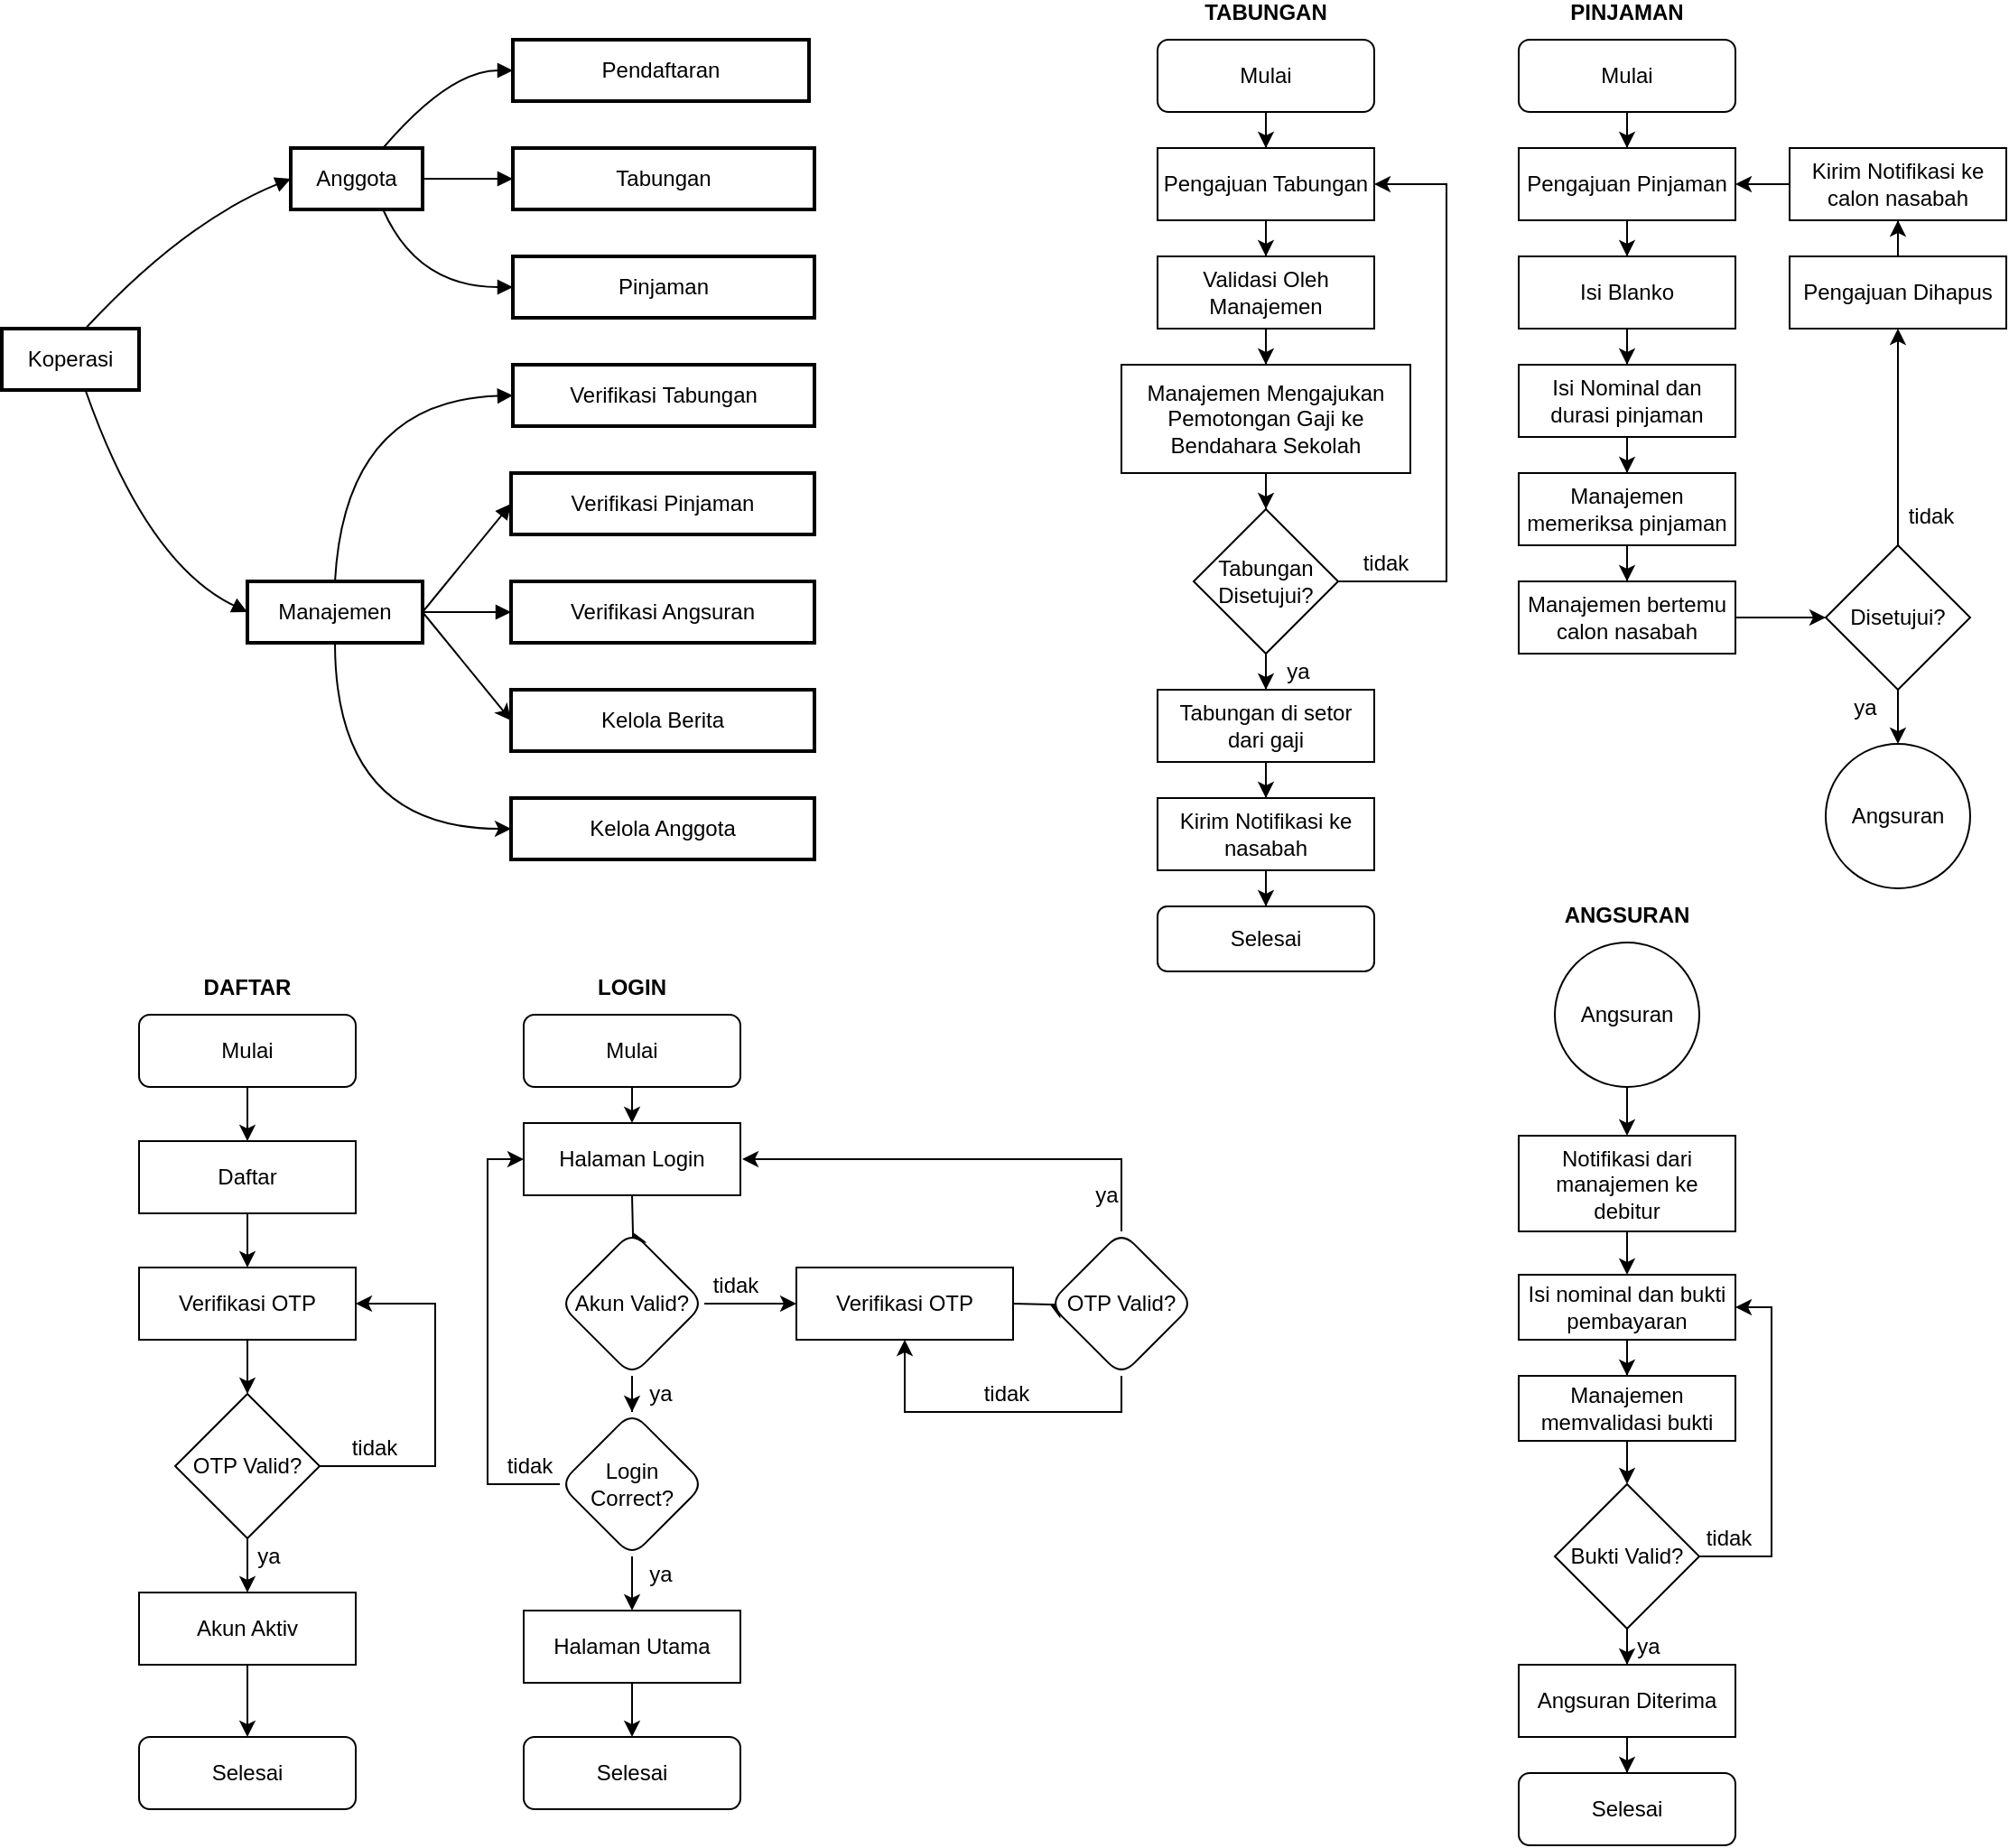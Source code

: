 <mxfile version="21.6.1" type="github">
  <diagram name="Page-1" id="gbfR1mwo9simhEl2wfYh">
    <mxGraphModel dx="3070" dy="2148" grid="0" gridSize="10" guides="1" tooltips="1" connect="1" arrows="1" fold="1" page="1" pageScale="1" pageWidth="850" pageHeight="1100" math="0" shadow="0">
      <root>
        <mxCell id="0" />
        <mxCell id="1" parent="0" />
        <mxCell id="2" value="Koperasi" style="whiteSpace=wrap;strokeWidth=2;" parent="1" vertex="1">
          <mxGeometry x="-800" y="-880" width="76" height="34" as="geometry" />
        </mxCell>
        <mxCell id="3" value="Anggota" style="whiteSpace=wrap;strokeWidth=2;" parent="1" vertex="1">
          <mxGeometry x="-640" y="-980" width="73" height="34" as="geometry" />
        </mxCell>
        <mxCell id="FtRE1K6ahmodpSijHRIX-19" value="" style="rounded=0;orthogonalLoop=1;jettySize=auto;html=1;entryX=0;entryY=0.5;entryDx=0;entryDy=0;exitX=1;exitY=0.5;exitDx=0;exitDy=0;" parent="1" source="4" target="FtRE1K6ahmodpSijHRIX-18" edge="1">
          <mxGeometry relative="1" as="geometry">
            <mxPoint x="-560" y="-720" as="sourcePoint" />
          </mxGeometry>
        </mxCell>
        <mxCell id="FtRE1K6ahmodpSijHRIX-22" value="" style="edgeStyle=orthogonalEdgeStyle;rounded=0;orthogonalLoop=1;jettySize=auto;html=1;curved=1;entryX=0;entryY=0.5;entryDx=0;entryDy=0;exitX=0.5;exitY=1;exitDx=0;exitDy=0;" parent="1" source="4" target="FtRE1K6ahmodpSijHRIX-21" edge="1">
          <mxGeometry relative="1" as="geometry">
            <Array as="points">
              <mxPoint x="-615" y="-603" />
            </Array>
          </mxGeometry>
        </mxCell>
        <mxCell id="4" value="Manajemen" style="whiteSpace=wrap;strokeWidth=2;" parent="1" vertex="1">
          <mxGeometry x="-664" y="-740" width="97" height="34" as="geometry" />
        </mxCell>
        <mxCell id="5" value="Pendaftaran" style="whiteSpace=wrap;strokeWidth=2;" parent="1" vertex="1">
          <mxGeometry x="-517" y="-1040" width="164" height="34" as="geometry" />
        </mxCell>
        <mxCell id="6" value="Tabungan" style="whiteSpace=wrap;strokeWidth=2;" parent="1" vertex="1">
          <mxGeometry x="-517" y="-980" width="167" height="34" as="geometry" />
        </mxCell>
        <mxCell id="7" value="Pinjaman" style="whiteSpace=wrap;strokeWidth=2;" parent="1" vertex="1">
          <mxGeometry x="-517" y="-920" width="167" height="34" as="geometry" />
        </mxCell>
        <mxCell id="8" value="Verifikasi Tabungan" style="whiteSpace=wrap;strokeWidth=2;" parent="1" vertex="1">
          <mxGeometry x="-517" y="-860" width="167" height="34" as="geometry" />
        </mxCell>
        <mxCell id="9" value="Verifikasi Pinjaman" style="whiteSpace=wrap;strokeWidth=2;" parent="1" vertex="1">
          <mxGeometry x="-518" y="-800" width="168" height="34" as="geometry" />
        </mxCell>
        <mxCell id="10" value="Verifikasi Angsuran" style="whiteSpace=wrap;strokeWidth=2;" parent="1" vertex="1">
          <mxGeometry x="-518" y="-740" width="168" height="34" as="geometry" />
        </mxCell>
        <mxCell id="11" value="" style="curved=1;startArrow=none;endArrow=block;exitX=0.609;exitY=0;entryX=-0.001;entryY=0.5;" parent="1" source="2" target="3" edge="1">
          <mxGeometry relative="1" as="geometry">
            <Array as="points">
              <mxPoint x="-699" y="-939" />
            </Array>
          </mxGeometry>
        </mxCell>
        <mxCell id="12" value="" style="curved=1;startArrow=none;endArrow=block;exitX=0.609;exitY=1;entryX=-0.004;entryY=0.5;" parent="1" source="2" target="4" edge="1">
          <mxGeometry relative="1" as="geometry">
            <Array as="points">
              <mxPoint x="-720" y="-750" />
            </Array>
          </mxGeometry>
        </mxCell>
        <mxCell id="13" value="" style="curved=1;startArrow=none;endArrow=block;exitX=0.7;exitY=0;entryX=-0.001;entryY=0.5;" parent="1" source="3" target="5" edge="1">
          <mxGeometry relative="1" as="geometry">
            <Array as="points">
              <mxPoint x="-552" y="-1023" />
            </Array>
          </mxGeometry>
        </mxCell>
        <mxCell id="14" value="" style="curved=1;startArrow=none;endArrow=block;exitX=0.993;exitY=0.5;entryX=0.0;entryY=0.5;" parent="1" source="3" target="6" edge="1">
          <mxGeometry relative="1" as="geometry">
            <Array as="points" />
          </mxGeometry>
        </mxCell>
        <mxCell id="15" value="" style="curved=1;startArrow=none;endArrow=block;exitX=0.7;exitY=1;entryX=-0.001;entryY=0.5;" parent="1" source="3" target="7" edge="1">
          <mxGeometry relative="1" as="geometry">
            <Array as="points">
              <mxPoint x="-570" y="-903" />
            </Array>
          </mxGeometry>
        </mxCell>
        <mxCell id="16" value="" style="curved=1;startArrow=none;endArrow=block;entryX=-0.001;entryY=0.5;exitX=0.5;exitY=0;exitDx=0;exitDy=0;" parent="1" source="4" target="8" edge="1">
          <mxGeometry relative="1" as="geometry">
            <Array as="points">
              <mxPoint x="-610" y="-840" />
            </Array>
            <mxPoint x="-620" y="-780" as="sourcePoint" />
          </mxGeometry>
        </mxCell>
        <mxCell id="17" value="" style="curved=1;startArrow=none;endArrow=block;exitX=0.999;exitY=0.5;entryX=-0.001;entryY=0.5;" parent="1" source="4" target="9" edge="1">
          <mxGeometry relative="1" as="geometry">
            <Array as="points" />
          </mxGeometry>
        </mxCell>
        <mxCell id="18" value="" style="curved=1;startArrow=none;endArrow=block;exitX=1;exitY=0.5;entryX=0.003;entryY=0.5;exitDx=0;exitDy=0;" parent="1" source="4" target="10" edge="1">
          <mxGeometry relative="1" as="geometry">
            <Array as="points" />
          </mxGeometry>
        </mxCell>
        <mxCell id="FtRE1K6ahmodpSijHRIX-18" value="Kelola Berita" style="whiteSpace=wrap;strokeWidth=2;" parent="1" vertex="1">
          <mxGeometry x="-518" y="-680" width="168" height="34" as="geometry" />
        </mxCell>
        <mxCell id="FtRE1K6ahmodpSijHRIX-21" value="Kelola Anggota" style="whiteSpace=wrap;strokeWidth=2;" parent="1" vertex="1">
          <mxGeometry x="-518" y="-620" width="168" height="34" as="geometry" />
        </mxCell>
        <mxCell id="FtRE1K6ahmodpSijHRIX-29" value="" style="edgeStyle=orthogonalEdgeStyle;rounded=0;orthogonalLoop=1;jettySize=auto;html=1;" parent="1" source="FtRE1K6ahmodpSijHRIX-25" target="FtRE1K6ahmodpSijHRIX-26" edge="1">
          <mxGeometry relative="1" as="geometry" />
        </mxCell>
        <mxCell id="FtRE1K6ahmodpSijHRIX-25" value="Mulai" style="rounded=1;whiteSpace=wrap;html=1;" parent="1" vertex="1">
          <mxGeometry x="-724" y="-500" width="120" height="40" as="geometry" />
        </mxCell>
        <mxCell id="FtRE1K6ahmodpSijHRIX-28" value="" style="edgeStyle=orthogonalEdgeStyle;rounded=0;orthogonalLoop=1;jettySize=auto;html=1;" parent="1" source="FtRE1K6ahmodpSijHRIX-26" target="FtRE1K6ahmodpSijHRIX-27" edge="1">
          <mxGeometry relative="1" as="geometry" />
        </mxCell>
        <mxCell id="FtRE1K6ahmodpSijHRIX-26" value="Daftar" style="rounded=0;whiteSpace=wrap;html=1;" parent="1" vertex="1">
          <mxGeometry x="-724" y="-430" width="120" height="40" as="geometry" />
        </mxCell>
        <mxCell id="FtRE1K6ahmodpSijHRIX-31" value="" style="edgeStyle=orthogonalEdgeStyle;rounded=0;orthogonalLoop=1;jettySize=auto;html=1;" parent="1" source="FtRE1K6ahmodpSijHRIX-27" target="FtRE1K6ahmodpSijHRIX-30" edge="1">
          <mxGeometry relative="1" as="geometry" />
        </mxCell>
        <mxCell id="FtRE1K6ahmodpSijHRIX-27" value="Verifikasi OTP" style="rounded=0;whiteSpace=wrap;html=1;" parent="1" vertex="1">
          <mxGeometry x="-724" y="-360" width="120" height="40" as="geometry" />
        </mxCell>
        <mxCell id="FtRE1K6ahmodpSijHRIX-33" value="" style="edgeStyle=orthogonalEdgeStyle;rounded=0;orthogonalLoop=1;jettySize=auto;html=1;" parent="1" source="FtRE1K6ahmodpSijHRIX-30" target="FtRE1K6ahmodpSijHRIX-32" edge="1">
          <mxGeometry relative="1" as="geometry" />
        </mxCell>
        <mxCell id="FtRE1K6ahmodpSijHRIX-38" value="" style="edgeStyle=orthogonalEdgeStyle;rounded=0;orthogonalLoop=1;jettySize=auto;html=1;entryX=1;entryY=0.5;entryDx=0;entryDy=0;" parent="1" source="FtRE1K6ahmodpSijHRIX-30" target="FtRE1K6ahmodpSijHRIX-27" edge="1">
          <mxGeometry relative="1" as="geometry">
            <Array as="points">
              <mxPoint x="-560" y="-250" />
              <mxPoint x="-560" y="-340" />
            </Array>
          </mxGeometry>
        </mxCell>
        <mxCell id="FtRE1K6ahmodpSijHRIX-30" value="OTP Valid?" style="rhombus;whiteSpace=wrap;html=1;rounded=0;" parent="1" vertex="1">
          <mxGeometry x="-704" y="-290" width="80" height="80" as="geometry" />
        </mxCell>
        <mxCell id="FtRE1K6ahmodpSijHRIX-35" value="" style="edgeStyle=orthogonalEdgeStyle;rounded=0;orthogonalLoop=1;jettySize=auto;html=1;" parent="1" source="FtRE1K6ahmodpSijHRIX-32" target="FtRE1K6ahmodpSijHRIX-34" edge="1">
          <mxGeometry relative="1" as="geometry" />
        </mxCell>
        <mxCell id="FtRE1K6ahmodpSijHRIX-32" value="Akun Aktiv" style="whiteSpace=wrap;html=1;rounded=0;" parent="1" vertex="1">
          <mxGeometry x="-724" y="-180" width="120" height="40" as="geometry" />
        </mxCell>
        <mxCell id="FtRE1K6ahmodpSijHRIX-34" value="Selesai" style="rounded=1;whiteSpace=wrap;html=1;" parent="1" vertex="1">
          <mxGeometry x="-724" y="-100" width="120" height="40" as="geometry" />
        </mxCell>
        <mxCell id="FtRE1K6ahmodpSijHRIX-39" value="tidak" style="text;html=1;strokeColor=none;fillColor=none;align=center;verticalAlign=middle;whiteSpace=wrap;rounded=0;" parent="1" vertex="1">
          <mxGeometry x="-620" y="-270" width="53" height="20" as="geometry" />
        </mxCell>
        <mxCell id="FtRE1K6ahmodpSijHRIX-40" value="ya" style="text;html=1;strokeColor=none;fillColor=none;align=center;verticalAlign=middle;whiteSpace=wrap;rounded=0;" parent="1" vertex="1">
          <mxGeometry x="-664" y="-210" width="24" height="20" as="geometry" />
        </mxCell>
        <mxCell id="FtRE1K6ahmodpSijHRIX-45" value="" style="edgeStyle=orthogonalEdgeStyle;rounded=0;orthogonalLoop=1;jettySize=auto;html=1;" parent="1" source="FtRE1K6ahmodpSijHRIX-41" edge="1">
          <mxGeometry relative="1" as="geometry">
            <mxPoint x="-451" y="-440" as="targetPoint" />
          </mxGeometry>
        </mxCell>
        <mxCell id="FtRE1K6ahmodpSijHRIX-41" value="Mulai" style="rounded=1;whiteSpace=wrap;html=1;" parent="1" vertex="1">
          <mxGeometry x="-511" y="-500" width="120" height="40" as="geometry" />
        </mxCell>
        <mxCell id="FtRE1K6ahmodpSijHRIX-42" value="DAFTAR" style="text;html=1;strokeColor=none;fillColor=none;align=center;verticalAlign=middle;whiteSpace=wrap;rounded=0;fontStyle=1" parent="1" vertex="1">
          <mxGeometry x="-721" y="-530" width="114" height="30" as="geometry" />
        </mxCell>
        <mxCell id="FtRE1K6ahmodpSijHRIX-43" value="LOGIN" style="text;html=1;strokeColor=none;fillColor=none;align=center;verticalAlign=middle;whiteSpace=wrap;rounded=0;fontStyle=1" parent="1" vertex="1">
          <mxGeometry x="-506" y="-530" width="110" height="30" as="geometry" />
        </mxCell>
        <mxCell id="FtRE1K6ahmodpSijHRIX-49" value="" style="edgeStyle=orthogonalEdgeStyle;rounded=0;orthogonalLoop=1;jettySize=auto;html=1;" parent="1" target="FtRE1K6ahmodpSijHRIX-48" edge="1">
          <mxGeometry relative="1" as="geometry">
            <mxPoint x="-451" y="-400" as="sourcePoint" />
          </mxGeometry>
        </mxCell>
        <mxCell id="FtRE1K6ahmodpSijHRIX-53" value="" style="edgeStyle=orthogonalEdgeStyle;rounded=0;orthogonalLoop=1;jettySize=auto;html=1;" parent="1" source="FtRE1K6ahmodpSijHRIX-48" target="FtRE1K6ahmodpSijHRIX-52" edge="1">
          <mxGeometry relative="1" as="geometry" />
        </mxCell>
        <mxCell id="FtRE1K6ahmodpSijHRIX-59" value="" style="edgeStyle=orthogonalEdgeStyle;rounded=0;orthogonalLoop=1;jettySize=auto;html=1;" parent="1" source="FtRE1K6ahmodpSijHRIX-48" edge="1">
          <mxGeometry relative="1" as="geometry">
            <mxPoint x="-360" y="-340" as="targetPoint" />
          </mxGeometry>
        </mxCell>
        <mxCell id="FtRE1K6ahmodpSijHRIX-48" value="Akun Valid?" style="rhombus;whiteSpace=wrap;html=1;rounded=1;" parent="1" vertex="1">
          <mxGeometry x="-491" y="-380" width="80" height="80" as="geometry" />
        </mxCell>
        <mxCell id="FtRE1K6ahmodpSijHRIX-79" value="" style="edgeStyle=orthogonalEdgeStyle;rounded=0;orthogonalLoop=1;jettySize=auto;html=1;" parent="1" source="FtRE1K6ahmodpSijHRIX-52" target="FtRE1K6ahmodpSijHRIX-78" edge="1">
          <mxGeometry relative="1" as="geometry" />
        </mxCell>
        <mxCell id="FtRE1K6ahmodpSijHRIX-80" value="" style="edgeStyle=orthogonalEdgeStyle;rounded=0;orthogonalLoop=1;jettySize=auto;html=1;entryX=0;entryY=0.5;entryDx=0;entryDy=0;exitX=0;exitY=0.5;exitDx=0;exitDy=0;" parent="1" source="FtRE1K6ahmodpSijHRIX-52" target="FtRE1K6ahmodpSijHRIX-74" edge="1">
          <mxGeometry relative="1" as="geometry" />
        </mxCell>
        <mxCell id="FtRE1K6ahmodpSijHRIX-52" value="Login Correct?" style="rhombus;whiteSpace=wrap;html=1;rounded=1;" parent="1" vertex="1">
          <mxGeometry x="-491" y="-280" width="80" height="80" as="geometry" />
        </mxCell>
        <mxCell id="FtRE1K6ahmodpSijHRIX-61" value="" style="edgeStyle=orthogonalEdgeStyle;rounded=0;orthogonalLoop=1;jettySize=auto;html=1;" parent="1" target="FtRE1K6ahmodpSijHRIX-60" edge="1">
          <mxGeometry relative="1" as="geometry">
            <mxPoint x="-240" y="-340" as="sourcePoint" />
          </mxGeometry>
        </mxCell>
        <mxCell id="FtRE1K6ahmodpSijHRIX-63" value="" style="edgeStyle=orthogonalEdgeStyle;rounded=0;orthogonalLoop=1;jettySize=auto;html=1;" parent="1" source="FtRE1K6ahmodpSijHRIX-60" edge="1">
          <mxGeometry relative="1" as="geometry">
            <mxPoint x="-390" y="-420" as="targetPoint" />
            <Array as="points">
              <mxPoint x="-180" y="-420" />
            </Array>
          </mxGeometry>
        </mxCell>
        <mxCell id="FtRE1K6ahmodpSijHRIX-65" value="" style="edgeStyle=orthogonalEdgeStyle;rounded=0;orthogonalLoop=1;jettySize=auto;html=1;entryX=0.5;entryY=1;entryDx=0;entryDy=0;" parent="1" source="FtRE1K6ahmodpSijHRIX-60" edge="1">
          <mxGeometry relative="1" as="geometry">
            <mxPoint x="-300" y="-320" as="targetPoint" />
            <Array as="points">
              <mxPoint x="-180" y="-280" />
              <mxPoint x="-300" y="-280" />
            </Array>
          </mxGeometry>
        </mxCell>
        <mxCell id="FtRE1K6ahmodpSijHRIX-60" value="OTP Valid?" style="rhombus;whiteSpace=wrap;html=1;rounded=1;" parent="1" vertex="1">
          <mxGeometry x="-220" y="-380" width="80" height="80" as="geometry" />
        </mxCell>
        <mxCell id="FtRE1K6ahmodpSijHRIX-66" value="tidak" style="text;html=1;strokeColor=none;fillColor=none;align=center;verticalAlign=middle;whiteSpace=wrap;rounded=0;" parent="1" vertex="1">
          <mxGeometry x="-270" y="-300" width="53" height="20" as="geometry" />
        </mxCell>
        <mxCell id="FtRE1K6ahmodpSijHRIX-67" value="tidak" style="text;html=1;strokeColor=none;fillColor=none;align=center;verticalAlign=middle;whiteSpace=wrap;rounded=0;" parent="1" vertex="1">
          <mxGeometry x="-420" y="-360" width="53" height="20" as="geometry" />
        </mxCell>
        <mxCell id="FtRE1K6ahmodpSijHRIX-68" value="ya" style="text;html=1;strokeColor=none;fillColor=none;align=center;verticalAlign=middle;whiteSpace=wrap;rounded=0;" parent="1" vertex="1">
          <mxGeometry x="-200" y="-410" width="24" height="20" as="geometry" />
        </mxCell>
        <mxCell id="FtRE1K6ahmodpSijHRIX-69" value="ya" style="text;html=1;strokeColor=none;fillColor=none;align=center;verticalAlign=middle;whiteSpace=wrap;rounded=0;" parent="1" vertex="1">
          <mxGeometry x="-447" y="-300" width="24" height="20" as="geometry" />
        </mxCell>
        <mxCell id="FtRE1K6ahmodpSijHRIX-74" value="Halaman Login" style="rounded=0;whiteSpace=wrap;html=1;" parent="1" vertex="1">
          <mxGeometry x="-511" y="-440" width="120" height="40" as="geometry" />
        </mxCell>
        <mxCell id="FtRE1K6ahmodpSijHRIX-75" value="Verifikasi OTP" style="rounded=0;whiteSpace=wrap;html=1;" parent="1" vertex="1">
          <mxGeometry x="-360" y="-360" width="120" height="40" as="geometry" />
        </mxCell>
        <mxCell id="FtRE1K6ahmodpSijHRIX-86" value="" style="edgeStyle=orthogonalEdgeStyle;rounded=0;orthogonalLoop=1;jettySize=auto;html=1;" parent="1" source="FtRE1K6ahmodpSijHRIX-78" target="FtRE1K6ahmodpSijHRIX-85" edge="1">
          <mxGeometry relative="1" as="geometry" />
        </mxCell>
        <mxCell id="FtRE1K6ahmodpSijHRIX-78" value="Halaman Utama" style="rounded=0;whiteSpace=wrap;html=1;" parent="1" vertex="1">
          <mxGeometry x="-511" y="-170" width="120" height="40" as="geometry" />
        </mxCell>
        <mxCell id="FtRE1K6ahmodpSijHRIX-81" value="ya" style="text;html=1;strokeColor=none;fillColor=none;align=center;verticalAlign=middle;whiteSpace=wrap;rounded=0;" parent="1" vertex="1">
          <mxGeometry x="-447" y="-200" width="24" height="20" as="geometry" />
        </mxCell>
        <mxCell id="FtRE1K6ahmodpSijHRIX-82" value="tidak" style="text;html=1;strokeColor=none;fillColor=none;align=center;verticalAlign=middle;whiteSpace=wrap;rounded=0;" parent="1" vertex="1">
          <mxGeometry x="-524" y="-260" width="33" height="20" as="geometry" />
        </mxCell>
        <mxCell id="FtRE1K6ahmodpSijHRIX-85" value="Selesai" style="rounded=1;whiteSpace=wrap;html=1;" parent="1" vertex="1">
          <mxGeometry x="-511" y="-100" width="120" height="40" as="geometry" />
        </mxCell>
        <mxCell id="FtRE1K6ahmodpSijHRIX-92" value="" style="edgeStyle=orthogonalEdgeStyle;rounded=0;orthogonalLoop=1;jettySize=auto;html=1;entryX=0.5;entryY=0;entryDx=0;entryDy=0;" parent="1" source="FtRE1K6ahmodpSijHRIX-87" target="FtRE1K6ahmodpSijHRIX-89" edge="1">
          <mxGeometry relative="1" as="geometry" />
        </mxCell>
        <mxCell id="FtRE1K6ahmodpSijHRIX-87" value="Mulai" style="rounded=1;whiteSpace=wrap;html=1;" parent="1" vertex="1">
          <mxGeometry x="-160" y="-1040" width="120" height="40" as="geometry" />
        </mxCell>
        <mxCell id="FtRE1K6ahmodpSijHRIX-88" value="&lt;b&gt;TABUNGAN&lt;/b&gt;" style="text;html=1;strokeColor=none;fillColor=none;align=center;verticalAlign=middle;whiteSpace=wrap;rounded=0;" parent="1" vertex="1">
          <mxGeometry x="-130" y="-1060" width="60" height="10" as="geometry" />
        </mxCell>
        <mxCell id="FtRE1K6ahmodpSijHRIX-91" value="" style="edgeStyle=orthogonalEdgeStyle;rounded=0;orthogonalLoop=1;jettySize=auto;html=1;" parent="1" source="FtRE1K6ahmodpSijHRIX-89" target="FtRE1K6ahmodpSijHRIX-90" edge="1">
          <mxGeometry relative="1" as="geometry" />
        </mxCell>
        <mxCell id="FtRE1K6ahmodpSijHRIX-89" value="Pengajuan Tabungan" style="rounded=0;whiteSpace=wrap;html=1;" parent="1" vertex="1">
          <mxGeometry x="-160" y="-980" width="120" height="40" as="geometry" />
        </mxCell>
        <mxCell id="FtRE1K6ahmodpSijHRIX-94" value="" style="edgeStyle=orthogonalEdgeStyle;rounded=0;orthogonalLoop=1;jettySize=auto;html=1;" parent="1" source="FtRE1K6ahmodpSijHRIX-90" target="FtRE1K6ahmodpSijHRIX-93" edge="1">
          <mxGeometry relative="1" as="geometry" />
        </mxCell>
        <mxCell id="FtRE1K6ahmodpSijHRIX-90" value="Validasi Oleh&lt;br&gt;Manajemen" style="rounded=0;whiteSpace=wrap;html=1;" parent="1" vertex="1">
          <mxGeometry x="-160" y="-920" width="120" height="40" as="geometry" />
        </mxCell>
        <mxCell id="FtRE1K6ahmodpSijHRIX-96" value="" style="edgeStyle=orthogonalEdgeStyle;rounded=0;orthogonalLoop=1;jettySize=auto;html=1;" parent="1" source="FtRE1K6ahmodpSijHRIX-93" target="FtRE1K6ahmodpSijHRIX-95" edge="1">
          <mxGeometry relative="1" as="geometry" />
        </mxCell>
        <mxCell id="FtRE1K6ahmodpSijHRIX-93" value="Manajemen Mengajukan Pemotongan Gaji ke Bendahara Sekolah" style="rounded=0;whiteSpace=wrap;html=1;" parent="1" vertex="1">
          <mxGeometry x="-180" y="-860" width="160" height="60" as="geometry" />
        </mxCell>
        <mxCell id="FtRE1K6ahmodpSijHRIX-98" value="" style="edgeStyle=orthogonalEdgeStyle;rounded=0;orthogonalLoop=1;jettySize=auto;html=1;entryX=1;entryY=0.5;entryDx=0;entryDy=0;" parent="1" source="FtRE1K6ahmodpSijHRIX-95" target="FtRE1K6ahmodpSijHRIX-89" edge="1">
          <mxGeometry relative="1" as="geometry">
            <mxPoint y="-700" as="targetPoint" />
            <Array as="points">
              <mxPoint y="-740" />
              <mxPoint y="-960" />
            </Array>
          </mxGeometry>
        </mxCell>
        <mxCell id="FtRE1K6ahmodpSijHRIX-100" value="" style="edgeStyle=orthogonalEdgeStyle;rounded=0;orthogonalLoop=1;jettySize=auto;html=1;" parent="1" source="FtRE1K6ahmodpSijHRIX-95" target="FtRE1K6ahmodpSijHRIX-99" edge="1">
          <mxGeometry relative="1" as="geometry" />
        </mxCell>
        <mxCell id="FtRE1K6ahmodpSijHRIX-95" value="Tabungan Disetujui?" style="rhombus;whiteSpace=wrap;html=1;rounded=0;" parent="1" vertex="1">
          <mxGeometry x="-140" y="-780" width="80" height="80" as="geometry" />
        </mxCell>
        <mxCell id="FtRE1K6ahmodpSijHRIX-134" value="" style="edgeStyle=orthogonalEdgeStyle;rounded=0;orthogonalLoop=1;jettySize=auto;html=1;" parent="1" source="FtRE1K6ahmodpSijHRIX-99" target="FtRE1K6ahmodpSijHRIX-133" edge="1">
          <mxGeometry relative="1" as="geometry" />
        </mxCell>
        <mxCell id="FtRE1K6ahmodpSijHRIX-99" value="Tabungan di setor dari gaji" style="whiteSpace=wrap;html=1;rounded=0;" parent="1" vertex="1">
          <mxGeometry x="-160" y="-680" width="120" height="40" as="geometry" />
        </mxCell>
        <mxCell id="FtRE1K6ahmodpSijHRIX-103" value="tidak" style="text;html=1;strokeColor=none;fillColor=none;align=center;verticalAlign=middle;whiteSpace=wrap;rounded=0;" parent="1" vertex="1">
          <mxGeometry x="-60" y="-760" width="53" height="20" as="geometry" />
        </mxCell>
        <mxCell id="FtRE1K6ahmodpSijHRIX-104" value="ya" style="text;html=1;strokeColor=none;fillColor=none;align=center;verticalAlign=middle;whiteSpace=wrap;rounded=0;" parent="1" vertex="1">
          <mxGeometry x="-94" y="-700" width="24" height="20" as="geometry" />
        </mxCell>
        <mxCell id="FtRE1K6ahmodpSijHRIX-105" value="&lt;b&gt;PINJAMAN&lt;/b&gt;" style="text;html=1;strokeColor=none;fillColor=none;align=center;verticalAlign=middle;whiteSpace=wrap;rounded=0;" parent="1" vertex="1">
          <mxGeometry x="70" y="-1060" width="60" height="10" as="geometry" />
        </mxCell>
        <mxCell id="FtRE1K6ahmodpSijHRIX-108" value="" style="edgeStyle=orthogonalEdgeStyle;rounded=0;orthogonalLoop=1;jettySize=auto;html=1;" parent="1" source="FtRE1K6ahmodpSijHRIX-106" target="FtRE1K6ahmodpSijHRIX-107" edge="1">
          <mxGeometry relative="1" as="geometry" />
        </mxCell>
        <mxCell id="FtRE1K6ahmodpSijHRIX-106" value="Mulai" style="rounded=1;whiteSpace=wrap;html=1;" parent="1" vertex="1">
          <mxGeometry x="40" y="-1040" width="120" height="40" as="geometry" />
        </mxCell>
        <mxCell id="FtRE1K6ahmodpSijHRIX-110" value="" style="edgeStyle=orthogonalEdgeStyle;rounded=0;orthogonalLoop=1;jettySize=auto;html=1;" parent="1" source="FtRE1K6ahmodpSijHRIX-107" target="FtRE1K6ahmodpSijHRIX-109" edge="1">
          <mxGeometry relative="1" as="geometry" />
        </mxCell>
        <mxCell id="FtRE1K6ahmodpSijHRIX-107" value="Pengajuan Pinjaman" style="rounded=0;whiteSpace=wrap;html=1;" parent="1" vertex="1">
          <mxGeometry x="40" y="-980" width="120" height="40" as="geometry" />
        </mxCell>
        <mxCell id="FtRE1K6ahmodpSijHRIX-112" value="" style="edgeStyle=orthogonalEdgeStyle;rounded=0;orthogonalLoop=1;jettySize=auto;html=1;" parent="1" source="FtRE1K6ahmodpSijHRIX-109" target="FtRE1K6ahmodpSijHRIX-111" edge="1">
          <mxGeometry relative="1" as="geometry" />
        </mxCell>
        <mxCell id="FtRE1K6ahmodpSijHRIX-109" value="Isi Blanko" style="rounded=0;whiteSpace=wrap;html=1;" parent="1" vertex="1">
          <mxGeometry x="40" y="-920" width="120" height="40" as="geometry" />
        </mxCell>
        <mxCell id="FtRE1K6ahmodpSijHRIX-114" value="" style="edgeStyle=orthogonalEdgeStyle;rounded=0;orthogonalLoop=1;jettySize=auto;html=1;" parent="1" source="FtRE1K6ahmodpSijHRIX-111" target="FtRE1K6ahmodpSijHRIX-113" edge="1">
          <mxGeometry relative="1" as="geometry" />
        </mxCell>
        <mxCell id="FtRE1K6ahmodpSijHRIX-111" value="Isi Nominal dan durasi pinjaman" style="rounded=0;whiteSpace=wrap;html=1;" parent="1" vertex="1">
          <mxGeometry x="40" y="-860" width="120" height="40" as="geometry" />
        </mxCell>
        <mxCell id="FtRE1K6ahmodpSijHRIX-116" value="" style="edgeStyle=orthogonalEdgeStyle;rounded=0;orthogonalLoop=1;jettySize=auto;html=1;" parent="1" source="FtRE1K6ahmodpSijHRIX-113" target="FtRE1K6ahmodpSijHRIX-125" edge="1">
          <mxGeometry relative="1" as="geometry">
            <mxPoint x="100" y="-740" as="targetPoint" />
          </mxGeometry>
        </mxCell>
        <mxCell id="FtRE1K6ahmodpSijHRIX-113" value="Manajemen memeriksa pinjaman" style="rounded=0;whiteSpace=wrap;html=1;" parent="1" vertex="1">
          <mxGeometry x="40" y="-800" width="120" height="40" as="geometry" />
        </mxCell>
        <mxCell id="FtRE1K6ahmodpSijHRIX-118" value="" style="edgeStyle=orthogonalEdgeStyle;rounded=0;orthogonalLoop=1;jettySize=auto;html=1;exitX=0.5;exitY=1;exitDx=0;exitDy=0;" parent="1" source="FtRE1K6ahmodpSijHRIX-124" target="FtRE1K6ahmodpSijHRIX-117" edge="1">
          <mxGeometry relative="1" as="geometry">
            <mxPoint x="100" y="-660" as="sourcePoint" />
          </mxGeometry>
        </mxCell>
        <mxCell id="FtRE1K6ahmodpSijHRIX-121" value="" style="edgeStyle=orthogonalEdgeStyle;rounded=0;orthogonalLoop=1;jettySize=auto;html=1;entryX=0;entryY=0.5;entryDx=0;entryDy=0;exitX=1;exitY=0.5;exitDx=0;exitDy=0;" parent="1" source="FtRE1K6ahmodpSijHRIX-125" target="FtRE1K6ahmodpSijHRIX-124" edge="1">
          <mxGeometry relative="1" as="geometry">
            <mxPoint x="140" y="-700" as="sourcePoint" />
            <mxPoint x="190" y="-700" as="targetPoint" />
          </mxGeometry>
        </mxCell>
        <mxCell id="FtRE1K6ahmodpSijHRIX-117" value="Angsuran" style="ellipse;whiteSpace=wrap;html=1;aspect=fixed;" parent="1" vertex="1">
          <mxGeometry x="210" y="-650" width="80" height="80" as="geometry" />
        </mxCell>
        <mxCell id="FtRE1K6ahmodpSijHRIX-119" value="ya" style="text;html=1;strokeColor=none;fillColor=none;align=center;verticalAlign=middle;whiteSpace=wrap;rounded=0;" parent="1" vertex="1">
          <mxGeometry x="220" y="-680" width="24" height="20" as="geometry" />
        </mxCell>
        <mxCell id="FtRE1K6ahmodpSijHRIX-131" value="" style="edgeStyle=orthogonalEdgeStyle;rounded=0;orthogonalLoop=1;jettySize=auto;html=1;" parent="1" source="FtRE1K6ahmodpSijHRIX-122" target="FtRE1K6ahmodpSijHRIX-130" edge="1">
          <mxGeometry relative="1" as="geometry" />
        </mxCell>
        <mxCell id="FtRE1K6ahmodpSijHRIX-122" value="Pengajuan Dihapus" style="whiteSpace=wrap;html=1;rounded=0;" parent="1" vertex="1">
          <mxGeometry x="190" y="-920" width="120" height="40" as="geometry" />
        </mxCell>
        <mxCell id="FtRE1K6ahmodpSijHRIX-126" value="" style="edgeStyle=orthogonalEdgeStyle;rounded=0;orthogonalLoop=1;jettySize=auto;html=1;" parent="1" source="FtRE1K6ahmodpSijHRIX-124" target="FtRE1K6ahmodpSijHRIX-122" edge="1">
          <mxGeometry relative="1" as="geometry" />
        </mxCell>
        <mxCell id="FtRE1K6ahmodpSijHRIX-124" value="Disetujui?" style="rhombus;whiteSpace=wrap;html=1;rounded=0;" parent="1" vertex="1">
          <mxGeometry x="210" y="-760" width="80" height="80" as="geometry" />
        </mxCell>
        <mxCell id="FtRE1K6ahmodpSijHRIX-125" value="Manajemen bertemu calon nasabah" style="whiteSpace=wrap;html=1;rounded=0;" parent="1" vertex="1">
          <mxGeometry x="40" y="-740" width="120" height="40" as="geometry" />
        </mxCell>
        <mxCell id="FtRE1K6ahmodpSijHRIX-129" value="tidak" style="text;html=1;strokeColor=none;fillColor=none;align=center;verticalAlign=middle;whiteSpace=wrap;rounded=0;" parent="1" vertex="1">
          <mxGeometry x="242" y="-786" width="53" height="20" as="geometry" />
        </mxCell>
        <mxCell id="FtRE1K6ahmodpSijHRIX-132" value="" style="edgeStyle=orthogonalEdgeStyle;rounded=0;orthogonalLoop=1;jettySize=auto;html=1;" parent="1" source="FtRE1K6ahmodpSijHRIX-130" target="FtRE1K6ahmodpSijHRIX-107" edge="1">
          <mxGeometry relative="1" as="geometry" />
        </mxCell>
        <mxCell id="FtRE1K6ahmodpSijHRIX-130" value="Kirim Notifikasi ke calon nasabah" style="whiteSpace=wrap;html=1;rounded=0;" parent="1" vertex="1">
          <mxGeometry x="190" y="-980" width="120" height="40" as="geometry" />
        </mxCell>
        <mxCell id="FtRE1K6ahmodpSijHRIX-136" value="" style="edgeStyle=orthogonalEdgeStyle;rounded=0;orthogonalLoop=1;jettySize=auto;html=1;" parent="1" source="FtRE1K6ahmodpSijHRIX-133" target="FtRE1K6ahmodpSijHRIX-135" edge="1">
          <mxGeometry relative="1" as="geometry" />
        </mxCell>
        <mxCell id="FtRE1K6ahmodpSijHRIX-133" value="Kirim Notifikasi ke nasabah" style="whiteSpace=wrap;html=1;rounded=0;" parent="1" vertex="1">
          <mxGeometry x="-160" y="-620" width="120" height="40" as="geometry" />
        </mxCell>
        <mxCell id="FtRE1K6ahmodpSijHRIX-135" value="Selesai" style="rounded=1;whiteSpace=wrap;html=1;" parent="1" vertex="1">
          <mxGeometry x="-160" y="-560" width="120" height="36" as="geometry" />
        </mxCell>
        <mxCell id="FtRE1K6ahmodpSijHRIX-140" value="" style="edgeStyle=orthogonalEdgeStyle;rounded=0;orthogonalLoop=1;jettySize=auto;html=1;" parent="1" source="FtRE1K6ahmodpSijHRIX-137" target="FtRE1K6ahmodpSijHRIX-139" edge="1">
          <mxGeometry relative="1" as="geometry" />
        </mxCell>
        <mxCell id="FtRE1K6ahmodpSijHRIX-137" value="Angsuran" style="ellipse;whiteSpace=wrap;html=1;aspect=fixed;" parent="1" vertex="1">
          <mxGeometry x="60" y="-540" width="80" height="80" as="geometry" />
        </mxCell>
        <mxCell id="FtRE1K6ahmodpSijHRIX-138" value="&lt;b&gt;ANGSURAN&lt;/b&gt;" style="text;html=1;strokeColor=none;fillColor=none;align=center;verticalAlign=middle;whiteSpace=wrap;rounded=0;" parent="1" vertex="1">
          <mxGeometry x="70" y="-560" width="60" height="10" as="geometry" />
        </mxCell>
        <mxCell id="FtRE1K6ahmodpSijHRIX-142" value="" style="edgeStyle=orthogonalEdgeStyle;rounded=0;orthogonalLoop=1;jettySize=auto;html=1;" parent="1" source="FtRE1K6ahmodpSijHRIX-139" target="FtRE1K6ahmodpSijHRIX-141" edge="1">
          <mxGeometry relative="1" as="geometry" />
        </mxCell>
        <mxCell id="FtRE1K6ahmodpSijHRIX-139" value="Notifikasi dari manajemen ke debitur" style="rounded=0;whiteSpace=wrap;html=1;" parent="1" vertex="1">
          <mxGeometry x="40" y="-433" width="120" height="53" as="geometry" />
        </mxCell>
        <mxCell id="FtRE1K6ahmodpSijHRIX-144" value="" style="edgeStyle=orthogonalEdgeStyle;rounded=0;orthogonalLoop=1;jettySize=auto;html=1;" parent="1" source="FtRE1K6ahmodpSijHRIX-141" target="FtRE1K6ahmodpSijHRIX-143" edge="1">
          <mxGeometry relative="1" as="geometry" />
        </mxCell>
        <mxCell id="FtRE1K6ahmodpSijHRIX-141" value="Isi nominal dan bukti pembayaran" style="rounded=0;whiteSpace=wrap;html=1;" parent="1" vertex="1">
          <mxGeometry x="40" y="-356" width="120" height="36" as="geometry" />
        </mxCell>
        <mxCell id="FtRE1K6ahmodpSijHRIX-146" value="" style="edgeStyle=orthogonalEdgeStyle;rounded=0;orthogonalLoop=1;jettySize=auto;html=1;" parent="1" source="FtRE1K6ahmodpSijHRIX-143" target="FtRE1K6ahmodpSijHRIX-145" edge="1">
          <mxGeometry relative="1" as="geometry" />
        </mxCell>
        <mxCell id="FtRE1K6ahmodpSijHRIX-143" value="Manajemen memvalidasi bukti" style="rounded=0;whiteSpace=wrap;html=1;" parent="1" vertex="1">
          <mxGeometry x="40" y="-300" width="120" height="36" as="geometry" />
        </mxCell>
        <mxCell id="FtRE1K6ahmodpSijHRIX-148" value="" style="edgeStyle=orthogonalEdgeStyle;rounded=0;orthogonalLoop=1;jettySize=auto;html=1;" parent="1" source="FtRE1K6ahmodpSijHRIX-145" target="FtRE1K6ahmodpSijHRIX-147" edge="1">
          <mxGeometry relative="1" as="geometry" />
        </mxCell>
        <mxCell id="FtRE1K6ahmodpSijHRIX-152" value="" style="edgeStyle=orthogonalEdgeStyle;rounded=0;orthogonalLoop=1;jettySize=auto;html=1;entryX=1;entryY=0.5;entryDx=0;entryDy=0;" parent="1" source="FtRE1K6ahmodpSijHRIX-145" target="FtRE1K6ahmodpSijHRIX-141" edge="1">
          <mxGeometry relative="1" as="geometry">
            <mxPoint x="200" y="-200" as="targetPoint" />
            <Array as="points">
              <mxPoint x="180" y="-200" />
              <mxPoint x="180" y="-338" />
            </Array>
          </mxGeometry>
        </mxCell>
        <mxCell id="FtRE1K6ahmodpSijHRIX-145" value="Bukti Valid?" style="rhombus;whiteSpace=wrap;html=1;rounded=0;" parent="1" vertex="1">
          <mxGeometry x="60" y="-240" width="80" height="80" as="geometry" />
        </mxCell>
        <mxCell id="FtRE1K6ahmodpSijHRIX-150" value="" style="edgeStyle=orthogonalEdgeStyle;rounded=0;orthogonalLoop=1;jettySize=auto;html=1;" parent="1" source="FtRE1K6ahmodpSijHRIX-147" target="FtRE1K6ahmodpSijHRIX-149" edge="1">
          <mxGeometry relative="1" as="geometry" />
        </mxCell>
        <mxCell id="FtRE1K6ahmodpSijHRIX-147" value="Angsuran Diterima" style="whiteSpace=wrap;html=1;rounded=0;" parent="1" vertex="1">
          <mxGeometry x="40" y="-140" width="120" height="40" as="geometry" />
        </mxCell>
        <mxCell id="FtRE1K6ahmodpSijHRIX-149" value="Selesai" style="rounded=1;whiteSpace=wrap;html=1;" parent="1" vertex="1">
          <mxGeometry x="40" y="-80" width="120" height="40" as="geometry" />
        </mxCell>
        <mxCell id="FtRE1K6ahmodpSijHRIX-153" value="tidak" style="text;html=1;strokeColor=none;fillColor=none;align=center;verticalAlign=middle;whiteSpace=wrap;rounded=0;" parent="1" vertex="1">
          <mxGeometry x="130" y="-220" width="53" height="20" as="geometry" />
        </mxCell>
        <mxCell id="FtRE1K6ahmodpSijHRIX-154" value="ya" style="text;html=1;strokeColor=none;fillColor=none;align=center;verticalAlign=middle;whiteSpace=wrap;rounded=0;" parent="1" vertex="1">
          <mxGeometry x="100" y="-160" width="24" height="20" as="geometry" />
        </mxCell>
      </root>
    </mxGraphModel>
  </diagram>
</mxfile>
